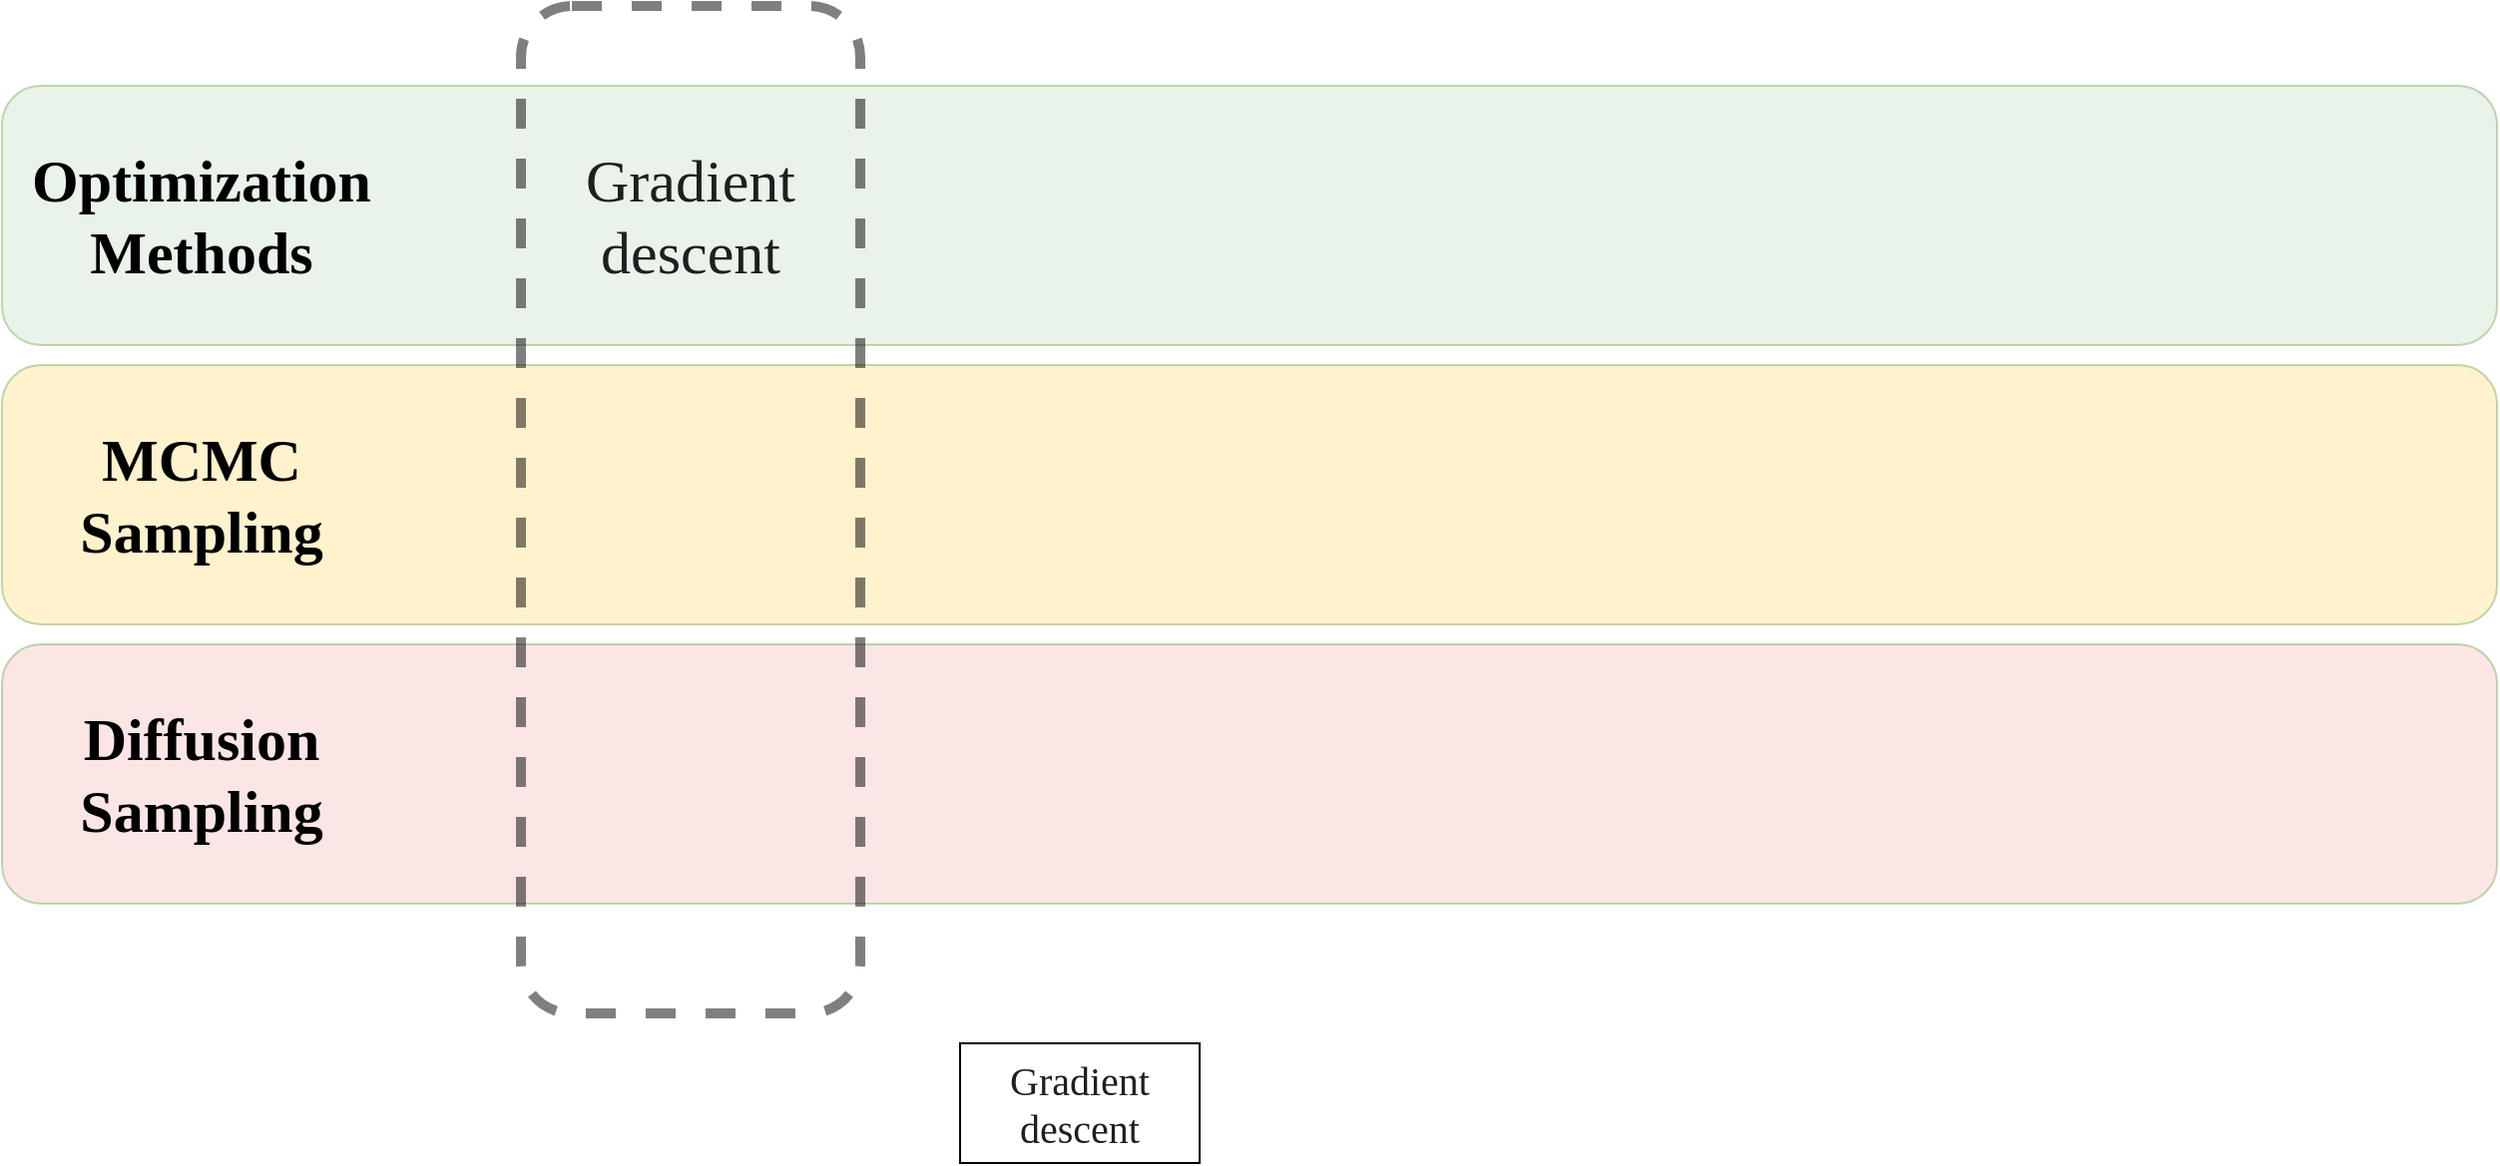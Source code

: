 <mxfile version="24.7.7">
  <diagram name="第 1 页" id="AqxzG7m0g4bZ2bkXmMBC">
    <mxGraphModel dx="1631" dy="932" grid="1" gridSize="10" guides="1" tooltips="1" connect="1" arrows="1" fold="1" page="1" pageScale="1" pageWidth="1654" pageHeight="1169" math="0" shadow="0">
      <root>
        <mxCell id="0" />
        <mxCell id="1" parent="0" />
        <mxCell id="GNqJ07BhzFK_fjSl9vvM-1" value="" style="rounded=1;whiteSpace=wrap;html=1;fillColor=#d5e8d4;strokeColor=#82b366;opacity=50;" vertex="1" parent="1">
          <mxGeometry x="30" y="280" width="1250" height="130" as="geometry" />
        </mxCell>
        <mxCell id="GNqJ07BhzFK_fjSl9vvM-2" value="" style="rounded=1;whiteSpace=wrap;html=1;fillColor=#FFE599;strokeColor=#82b366;opacity=50;" vertex="1" parent="1">
          <mxGeometry x="30" y="420" width="1250" height="130" as="geometry" />
        </mxCell>
        <mxCell id="GNqJ07BhzFK_fjSl9vvM-3" value="" style="rounded=1;whiteSpace=wrap;html=1;fillColor=#F8CECC;strokeColor=#82b366;opacity=50;" vertex="1" parent="1">
          <mxGeometry x="30" y="560" width="1250" height="130" as="geometry" />
        </mxCell>
        <mxCell id="GNqJ07BhzFK_fjSl9vvM-4" value="" style="rounded=1;whiteSpace=wrap;html=1;fillColor=none;strokeColor=#000000;opacity=50;dashed=1;strokeWidth=5;" vertex="1" parent="1">
          <mxGeometry x="290" y="240" width="170" height="505" as="geometry" />
        </mxCell>
        <mxCell id="GNqJ07BhzFK_fjSl9vvM-6" value="&lt;font face=&quot;Times New Roman&quot; style=&quot;font-size: 30px;&quot;&gt;&lt;b&gt;Optimization Methods&lt;/b&gt;&lt;/font&gt;" style="text;html=1;align=center;verticalAlign=middle;whiteSpace=wrap;rounded=0;" vertex="1" parent="1">
          <mxGeometry x="100" y="330" width="60" height="30" as="geometry" />
        </mxCell>
        <mxCell id="GNqJ07BhzFK_fjSl9vvM-7" value="&lt;font face=&quot;Times New Roman&quot; style=&quot;font-size: 30px;&quot;&gt;&lt;b&gt;MCMC Sampling&lt;/b&gt;&lt;/font&gt;" style="text;html=1;align=center;verticalAlign=middle;whiteSpace=wrap;rounded=0;" vertex="1" parent="1">
          <mxGeometry x="100" y="470" width="60" height="30" as="geometry" />
        </mxCell>
        <mxCell id="GNqJ07BhzFK_fjSl9vvM-9" value="&lt;font face=&quot;Times New Roman&quot; style=&quot;font-size: 30px;&quot;&gt;&lt;b&gt;Diffusion Sampling&lt;/b&gt;&lt;/font&gt;" style="text;html=1;align=center;verticalAlign=middle;whiteSpace=wrap;rounded=0;" vertex="1" parent="1">
          <mxGeometry x="100" y="610" width="60" height="30" as="geometry" />
        </mxCell>
        <mxCell id="GNqJ07BhzFK_fjSl9vvM-10" value="&lt;span style=&quot;color: rgb(31, 31, 31); font-size: 20px; text-align: left;&quot;&gt;&lt;font style=&quot;&quot; face=&quot;Times New Roman&quot;&gt;Gradient descent&lt;/font&gt;&lt;/span&gt;" style="rounded=0;whiteSpace=wrap;html=1;fillColor=none;labelBorderColor=none;" vertex="1" parent="1">
          <mxGeometry x="510" y="760" width="120" height="60" as="geometry" />
        </mxCell>
        <mxCell id="GNqJ07BhzFK_fjSl9vvM-12" value="&lt;span style=&quot;color: rgb(31, 31, 31); font-family: &amp;quot;Times New Roman&amp;quot;; text-align: left;&quot;&gt;&lt;font style=&quot;font-size: 30px;&quot;&gt;Gradient descent&lt;/font&gt;&lt;/span&gt;" style="rounded=1;whiteSpace=wrap;html=1;fillColor=none;strokeColor=none;opacity=30;gradientColor=none;" vertex="1" parent="1">
          <mxGeometry x="300" y="290" width="150" height="110" as="geometry" />
        </mxCell>
      </root>
    </mxGraphModel>
  </diagram>
</mxfile>
